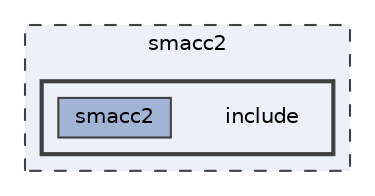 digraph "smacc2/include"
{
 // LATEX_PDF_SIZE
  bgcolor="transparent";
  edge [fontname=Helvetica,fontsize=10,labelfontname=Helvetica,labelfontsize=10];
  node [fontname=Helvetica,fontsize=10,shape=box,height=0.2,width=0.4];
  compound=true
  subgraph clusterdir_ce4c19d6108cf5285f3105ec9cd73bf1 {
    graph [ bgcolor="#edf0f7", pencolor="grey25", label="smacc2", fontname=Helvetica,fontsize=10 style="filled,dashed", URL="dir_ce4c19d6108cf5285f3105ec9cd73bf1.html",tooltip=""]
  subgraph clusterdir_5fef5a32272069bfe3b905c0adef3223 {
    graph [ bgcolor="#edf0f7", pencolor="grey25", label="", fontname=Helvetica,fontsize=10 style="filled,bold", URL="dir_5fef5a32272069bfe3b905c0adef3223.html",tooltip=""]
    dir_5fef5a32272069bfe3b905c0adef3223 [shape=plaintext, label="include"];
  dir_eed814b621bc5ee467e6b11379354493 [label="smacc2", fillcolor="#a2b4d6", color="grey25", style="filled", URL="dir_eed814b621bc5ee467e6b11379354493.html",tooltip=""];
  }
  }
}
